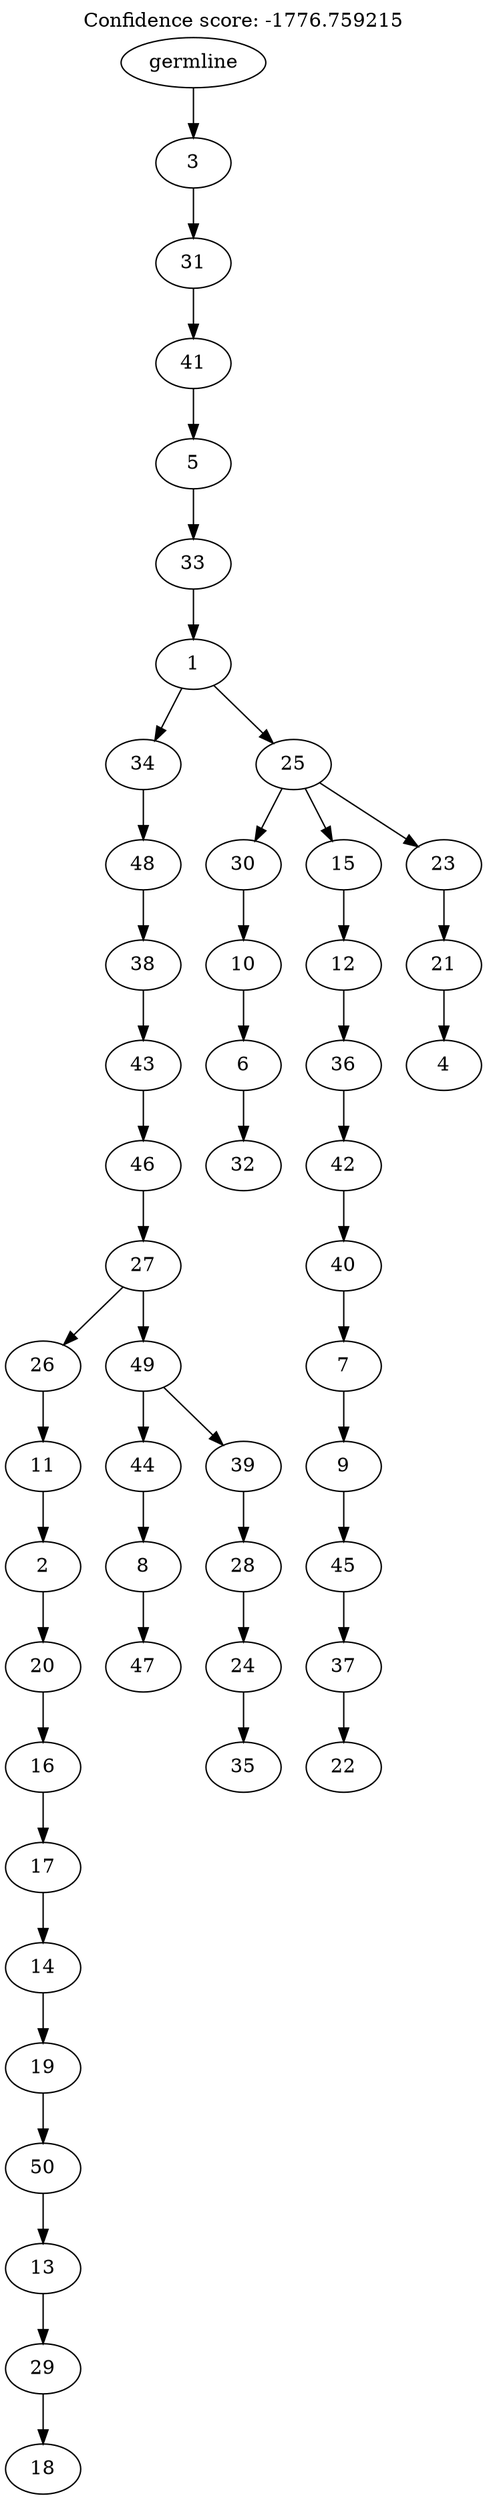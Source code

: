 digraph g {
	"49" -> "50";
	"50" [label="18"];
	"48" -> "49";
	"49" [label="29"];
	"47" -> "48";
	"48" [label="13"];
	"46" -> "47";
	"47" [label="50"];
	"45" -> "46";
	"46" [label="19"];
	"44" -> "45";
	"45" [label="14"];
	"43" -> "44";
	"44" [label="17"];
	"42" -> "43";
	"43" [label="16"];
	"41" -> "42";
	"42" [label="20"];
	"40" -> "41";
	"41" [label="2"];
	"39" -> "40";
	"40" [label="11"];
	"37" -> "38";
	"38" [label="47"];
	"36" -> "37";
	"37" [label="8"];
	"34" -> "35";
	"35" [label="35"];
	"33" -> "34";
	"34" [label="24"];
	"32" -> "33";
	"33" [label="28"];
	"31" -> "32";
	"32" [label="39"];
	"31" -> "36";
	"36" [label="44"];
	"30" -> "31";
	"31" [label="49"];
	"30" -> "39";
	"39" [label="26"];
	"29" -> "30";
	"30" [label="27"];
	"28" -> "29";
	"29" [label="46"];
	"27" -> "28";
	"28" [label="43"];
	"26" -> "27";
	"27" [label="38"];
	"25" -> "26";
	"26" [label="48"];
	"23" -> "24";
	"24" [label="32"];
	"22" -> "23";
	"23" [label="6"];
	"21" -> "22";
	"22" [label="10"];
	"19" -> "20";
	"20" [label="22"];
	"18" -> "19";
	"19" [label="37"];
	"17" -> "18";
	"18" [label="45"];
	"16" -> "17";
	"17" [label="9"];
	"15" -> "16";
	"16" [label="7"];
	"14" -> "15";
	"15" [label="40"];
	"13" -> "14";
	"14" [label="42"];
	"12" -> "13";
	"13" [label="36"];
	"11" -> "12";
	"12" [label="12"];
	"9" -> "10";
	"10" [label="4"];
	"8" -> "9";
	"9" [label="21"];
	"7" -> "8";
	"8" [label="23"];
	"7" -> "11";
	"11" [label="15"];
	"7" -> "21";
	"21" [label="30"];
	"6" -> "7";
	"7" [label="25"];
	"6" -> "25";
	"25" [label="34"];
	"5" -> "6";
	"6" [label="1"];
	"4" -> "5";
	"5" [label="33"];
	"3" -> "4";
	"4" [label="5"];
	"2" -> "3";
	"3" [label="41"];
	"1" -> "2";
	"2" [label="31"];
	"0" -> "1";
	"1" [label="3"];
	"0" [label="germline"];
	labelloc="t";
	label="Confidence score: -1776.759215";
}
